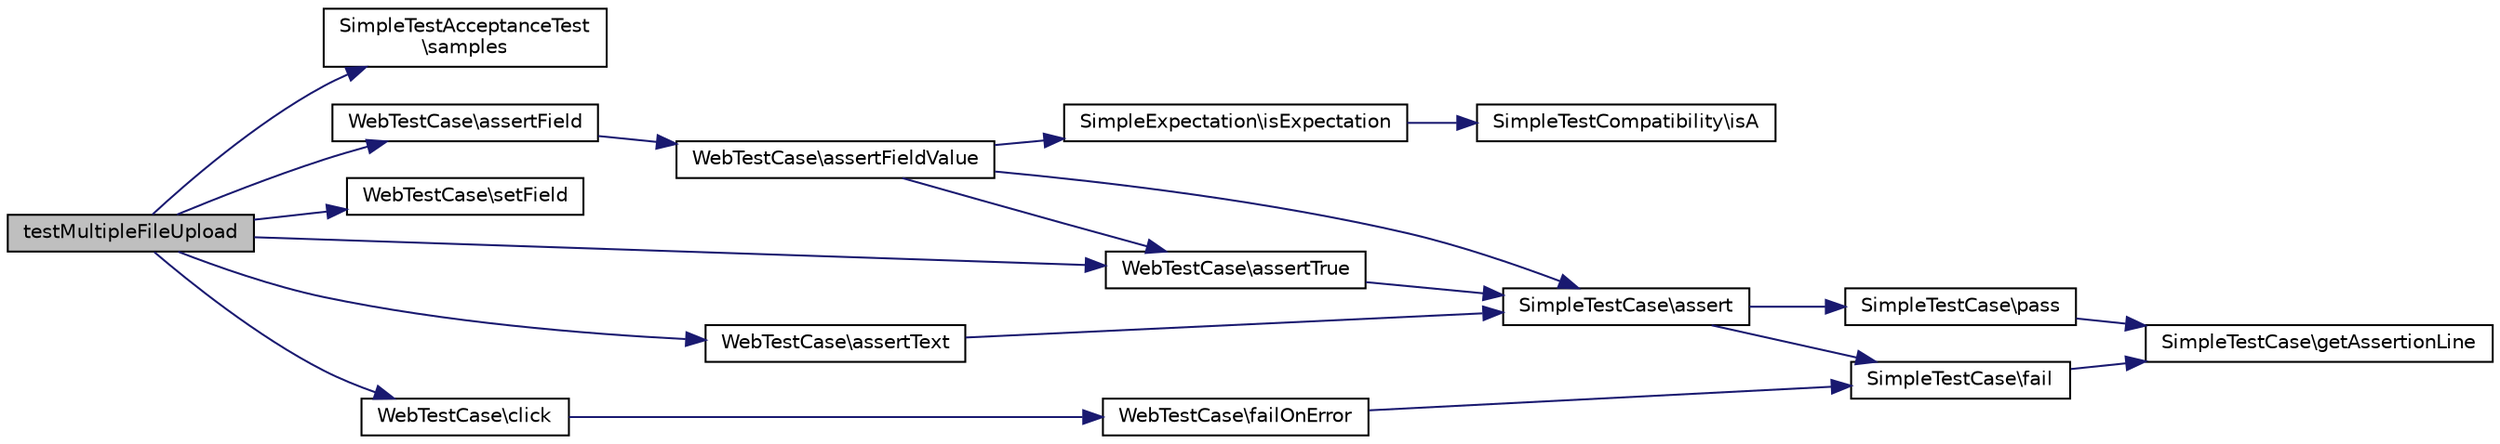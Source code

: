 digraph "testMultipleFileUpload"
{
  edge [fontname="Helvetica",fontsize="10",labelfontname="Helvetica",labelfontsize="10"];
  node [fontname="Helvetica",fontsize="10",shape=record];
  rankdir="LR";
  Node1 [label="testMultipleFileUpload",height=0.2,width=0.4,color="black", fillcolor="grey75", style="filled" fontcolor="black"];
  Node1 -> Node2 [color="midnightblue",fontsize="10",style="solid",fontname="Helvetica"];
  Node2 [label="SimpleTestAcceptanceTest\l\\samples",height=0.2,width=0.4,color="black", fillcolor="white", style="filled",URL="$class_simple_test_acceptance_test.html#a604600d230bc5151ced41b3fa7291aff"];
  Node1 -> Node3 [color="midnightblue",fontsize="10",style="solid",fontname="Helvetica"];
  Node3 [label="WebTestCase\\assertTrue",height=0.2,width=0.4,color="black", fillcolor="white", style="filled",URL="$class_web_test_case.html#a0b1a5fbb86c56cd7ab7d1dced7af0cad"];
  Node3 -> Node4 [color="midnightblue",fontsize="10",style="solid",fontname="Helvetica"];
  Node4 [label="SimpleTestCase\\assert",height=0.2,width=0.4,color="black", fillcolor="white", style="filled",URL="$class_simple_test_case.html#a9be3866087958c52771a4eb0921a80f8"];
  Node4 -> Node5 [color="midnightblue",fontsize="10",style="solid",fontname="Helvetica"];
  Node5 [label="SimpleTestCase\\pass",height=0.2,width=0.4,color="black", fillcolor="white", style="filled",URL="$class_simple_test_case.html#a413ec6a28c017c7f5c08af552930a023"];
  Node5 -> Node6 [color="midnightblue",fontsize="10",style="solid",fontname="Helvetica"];
  Node6 [label="SimpleTestCase\\getAssertionLine",height=0.2,width=0.4,color="black", fillcolor="white", style="filled",URL="$class_simple_test_case.html#a4389a897171547fc4545f56a75bf0c9f"];
  Node4 -> Node7 [color="midnightblue",fontsize="10",style="solid",fontname="Helvetica"];
  Node7 [label="SimpleTestCase\\fail",height=0.2,width=0.4,color="black", fillcolor="white", style="filled",URL="$class_simple_test_case.html#a74070e976d1372da2111be1c059c6ce3"];
  Node7 -> Node6 [color="midnightblue",fontsize="10",style="solid",fontname="Helvetica"];
  Node1 -> Node8 [color="midnightblue",fontsize="10",style="solid",fontname="Helvetica"];
  Node8 [label="WebTestCase\\setField",height=0.2,width=0.4,color="black", fillcolor="white", style="filled",URL="$class_web_test_case.html#a6a967999c03735c0be30c9ab2de575c2"];
  Node1 -> Node9 [color="midnightblue",fontsize="10",style="solid",fontname="Helvetica"];
  Node9 [label="WebTestCase\\assertField",height=0.2,width=0.4,color="black", fillcolor="white", style="filled",URL="$class_web_test_case.html#a147621db1c1b95d8458f32eab04ec5e0"];
  Node9 -> Node10 [color="midnightblue",fontsize="10",style="solid",fontname="Helvetica"];
  Node10 [label="WebTestCase\\assertFieldValue",height=0.2,width=0.4,color="black", fillcolor="white", style="filled",URL="$class_web_test_case.html#a35c49db6024b3e903098d7bdf5ed2ac9"];
  Node10 -> Node3 [color="midnightblue",fontsize="10",style="solid",fontname="Helvetica"];
  Node10 -> Node11 [color="midnightblue",fontsize="10",style="solid",fontname="Helvetica"];
  Node11 [label="SimpleExpectation\\isExpectation",height=0.2,width=0.4,color="black", fillcolor="white", style="filled",URL="$class_simple_expectation.html#a1d5c795d731ea1d131960009116ef87e"];
  Node11 -> Node12 [color="midnightblue",fontsize="10",style="solid",fontname="Helvetica"];
  Node12 [label="SimpleTestCompatibility\\isA",height=0.2,width=0.4,color="black", fillcolor="white", style="filled",URL="$class_simple_test_compatibility.html#a89339a52a329ae34fbb05260963b066b"];
  Node10 -> Node4 [color="midnightblue",fontsize="10",style="solid",fontname="Helvetica"];
  Node1 -> Node13 [color="midnightblue",fontsize="10",style="solid",fontname="Helvetica"];
  Node13 [label="WebTestCase\\click",height=0.2,width=0.4,color="black", fillcolor="white", style="filled",URL="$class_web_test_case.html#a0b173117f020df8397ad7c049309491e"];
  Node13 -> Node14 [color="midnightblue",fontsize="10",style="solid",fontname="Helvetica"];
  Node14 [label="WebTestCase\\failOnError",height=0.2,width=0.4,color="black", fillcolor="white", style="filled",URL="$class_web_test_case.html#a7a73f8af1728ee203f7246162b7dbabe"];
  Node14 -> Node7 [color="midnightblue",fontsize="10",style="solid",fontname="Helvetica"];
  Node1 -> Node15 [color="midnightblue",fontsize="10",style="solid",fontname="Helvetica"];
  Node15 [label="WebTestCase\\assertText",height=0.2,width=0.4,color="black", fillcolor="white", style="filled",URL="$class_web_test_case.html#af295e4c06d20dd3eea274c713f4a9fbd"];
  Node15 -> Node4 [color="midnightblue",fontsize="10",style="solid",fontname="Helvetica"];
}
